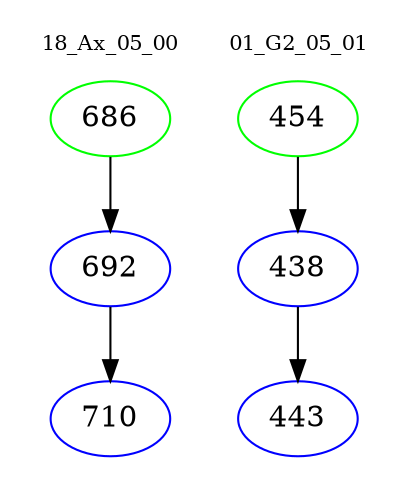 digraph{
subgraph cluster_0 {
color = white
label = "18_Ax_05_00";
fontsize=10;
T0_686 [label="686", color="green"]
T0_686 -> T0_692 [color="black"]
T0_692 [label="692", color="blue"]
T0_692 -> T0_710 [color="black"]
T0_710 [label="710", color="blue"]
}
subgraph cluster_1 {
color = white
label = "01_G2_05_01";
fontsize=10;
T1_454 [label="454", color="green"]
T1_454 -> T1_438 [color="black"]
T1_438 [label="438", color="blue"]
T1_438 -> T1_443 [color="black"]
T1_443 [label="443", color="blue"]
}
}
